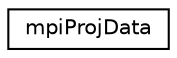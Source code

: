 digraph "Graphical Class Hierarchy"
{
  edge [fontname="Helvetica",fontsize="10",labelfontname="Helvetica",labelfontsize="10"];
  node [fontname="Helvetica",fontsize="10",shape=record];
  rankdir="LR";
  Node0 [label="mpiProjData",height=0.2,width=0.4,color="black", fillcolor="white", style="filled",URL="$structmpiProjData.html"];
}
